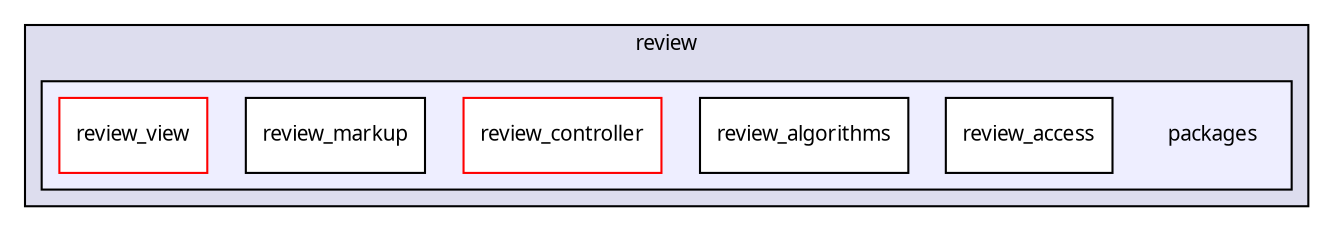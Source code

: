 digraph "packages/review/packages/" {
  compound=true
  node [ fontsize="10", fontname="FreeSans.ttf"];
  edge [ labelfontsize="10", labelfontname="FreeSans.ttf"];
  subgraph clusterdir_129b0025e7371487d9fb922aef283d14 {
    graph [ bgcolor="#ddddee", pencolor="black", label="review" fontname="FreeSans.ttf", fontsize="10", URL="dir_129b0025e7371487d9fb922aef283d14.html"]
  subgraph clusterdir_8e3b842835b5179659f04ffa90356ffc {
    graph [ bgcolor="#eeeeff", pencolor="black", label="" URL="dir_8e3b842835b5179659f04ffa90356ffc.html"];
    dir_8e3b842835b5179659f04ffa90356ffc [shape=plaintext label="packages"];
    dir_f89155274022bf75cdccc043f760387a [shape=box label="review_access" color="black" fillcolor="white" style="filled" URL="dir_f89155274022bf75cdccc043f760387a.html"];
    dir_78ba06d4fab9b5ffc58930e5683b19bc [shape=box label="review_algorithms" color="black" fillcolor="white" style="filled" URL="dir_78ba06d4fab9b5ffc58930e5683b19bc.html"];
    dir_add5f3ec70e7a63efe5df6bf1335bc14 [shape=box label="review_controller" color="red" fillcolor="white" style="filled" URL="dir_add5f3ec70e7a63efe5df6bf1335bc14.html"];
    dir_b59dcc8d5d91d8128742a8ef2c35ef78 [shape=box label="review_markup" color="black" fillcolor="white" style="filled" URL="dir_b59dcc8d5d91d8128742a8ef2c35ef78.html"];
    dir_fb3bbfa6d0d5f232cdbec3a032871052 [shape=box label="review_view" color="red" fillcolor="white" style="filled" URL="dir_fb3bbfa6d0d5f232cdbec3a032871052.html"];
  }
  }
}
